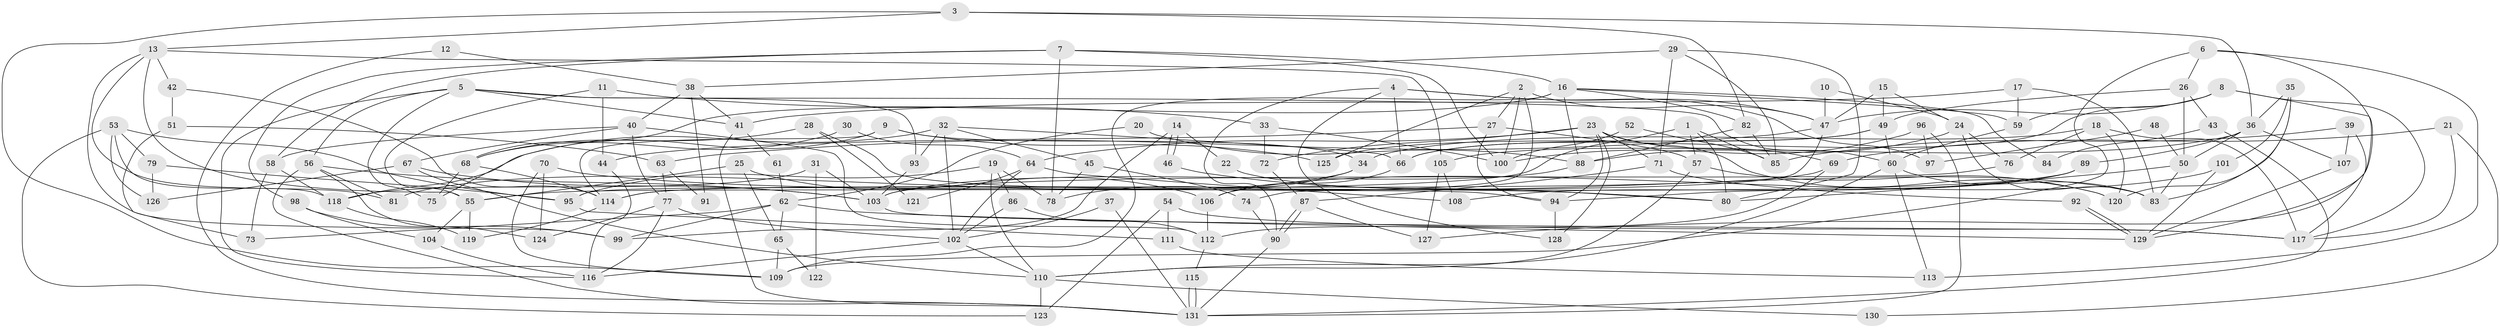 // Generated by graph-tools (version 1.1) at 2025/11/02/27/25 16:11:23]
// undirected, 131 vertices, 262 edges
graph export_dot {
graph [start="1"]
  node [color=gray90,style=filled];
  1;
  2;
  3;
  4;
  5;
  6;
  7;
  8;
  9;
  10;
  11;
  12;
  13;
  14;
  15;
  16;
  17;
  18;
  19;
  20;
  21;
  22;
  23;
  24;
  25;
  26;
  27;
  28;
  29;
  30;
  31;
  32;
  33;
  34;
  35;
  36;
  37;
  38;
  39;
  40;
  41;
  42;
  43;
  44;
  45;
  46;
  47;
  48;
  49;
  50;
  51;
  52;
  53;
  54;
  55;
  56;
  57;
  58;
  59;
  60;
  61;
  62;
  63;
  64;
  65;
  66;
  67;
  68;
  69;
  70;
  71;
  72;
  73;
  74;
  75;
  76;
  77;
  78;
  79;
  80;
  81;
  82;
  83;
  84;
  85;
  86;
  87;
  88;
  89;
  90;
  91;
  92;
  93;
  94;
  95;
  96;
  97;
  98;
  99;
  100;
  101;
  102;
  103;
  104;
  105;
  106;
  107;
  108;
  109;
  110;
  111;
  112;
  113;
  114;
  115;
  116;
  117;
  118;
  119;
  120;
  121;
  122;
  123;
  124;
  125;
  126;
  127;
  128;
  129;
  130;
  131;
  1 -- 57;
  1 -- 55;
  1 -- 80;
  1 -- 85;
  2 -- 125;
  2 -- 27;
  2 -- 47;
  2 -- 74;
  2 -- 100;
  3 -- 13;
  3 -- 82;
  3 -- 36;
  3 -- 109;
  4 -- 90;
  4 -- 47;
  4 -- 66;
  4 -- 97;
  4 -- 128;
  5 -- 60;
  5 -- 93;
  5 -- 41;
  5 -- 56;
  5 -- 75;
  5 -- 116;
  6 -- 109;
  6 -- 26;
  6 -- 113;
  6 -- 127;
  7 -- 16;
  7 -- 58;
  7 -- 78;
  7 -- 98;
  7 -- 100;
  8 -- 129;
  8 -- 59;
  8 -- 47;
  8 -- 66;
  8 -- 117;
  9 -- 75;
  9 -- 34;
  9 -- 114;
  9 -- 125;
  10 -- 24;
  10 -- 47;
  11 -- 33;
  11 -- 44;
  11 -- 55;
  12 -- 131;
  12 -- 38;
  13 -- 99;
  13 -- 81;
  13 -- 42;
  13 -- 55;
  13 -- 105;
  14 -- 46;
  14 -- 46;
  14 -- 99;
  14 -- 22;
  15 -- 49;
  15 -- 47;
  15 -- 24;
  16 -- 88;
  16 -- 109;
  16 -- 59;
  16 -- 68;
  16 -- 82;
  16 -- 84;
  17 -- 83;
  17 -- 41;
  17 -- 59;
  18 -- 117;
  18 -- 76;
  18 -- 34;
  18 -- 120;
  19 -- 86;
  19 -- 110;
  19 -- 78;
  19 -- 95;
  20 -- 62;
  20 -- 88;
  21 -- 69;
  21 -- 117;
  21 -- 130;
  22 -- 83;
  23 -- 120;
  23 -- 94;
  23 -- 64;
  23 -- 69;
  23 -- 71;
  23 -- 72;
  23 -- 128;
  24 -- 88;
  24 -- 76;
  24 -- 83;
  25 -- 55;
  25 -- 106;
  25 -- 65;
  26 -- 50;
  26 -- 49;
  26 -- 43;
  27 -- 57;
  27 -- 94;
  27 -- 44;
  28 -- 68;
  28 -- 94;
  28 -- 121;
  29 -- 71;
  29 -- 80;
  29 -- 38;
  29 -- 85;
  30 -- 64;
  30 -- 68;
  31 -- 118;
  31 -- 103;
  31 -- 122;
  32 -- 66;
  32 -- 45;
  32 -- 93;
  32 -- 102;
  32 -- 118;
  33 -- 100;
  33 -- 72;
  34 -- 78;
  34 -- 81;
  35 -- 36;
  35 -- 83;
  35 -- 101;
  35 -- 120;
  36 -- 105;
  36 -- 50;
  36 -- 89;
  36 -- 107;
  37 -- 131;
  37 -- 102;
  38 -- 41;
  38 -- 40;
  38 -- 91;
  39 -- 117;
  39 -- 85;
  39 -- 107;
  40 -- 77;
  40 -- 58;
  40 -- 67;
  40 -- 112;
  41 -- 131;
  41 -- 61;
  42 -- 114;
  42 -- 51;
  43 -- 131;
  43 -- 84;
  44 -- 116;
  45 -- 78;
  45 -- 74;
  46 -- 80;
  47 -- 63;
  47 -- 95;
  48 -- 50;
  48 -- 97;
  49 -- 66;
  49 -- 60;
  49 -- 125;
  50 -- 83;
  50 -- 80;
  51 -- 63;
  51 -- 73;
  52 -- 100;
  52 -- 85;
  53 -- 118;
  53 -- 95;
  53 -- 79;
  53 -- 123;
  53 -- 126;
  54 -- 111;
  54 -- 117;
  54 -- 123;
  55 -- 104;
  55 -- 119;
  56 -- 124;
  56 -- 81;
  56 -- 103;
  56 -- 131;
  57 -- 110;
  57 -- 120;
  58 -- 118;
  58 -- 73;
  59 -- 60;
  60 -- 110;
  60 -- 83;
  60 -- 113;
  61 -- 62;
  62 -- 129;
  62 -- 73;
  62 -- 65;
  62 -- 99;
  63 -- 77;
  63 -- 91;
  64 -- 102;
  64 -- 108;
  64 -- 121;
  65 -- 109;
  65 -- 122;
  66 -- 106;
  67 -- 126;
  67 -- 103;
  67 -- 110;
  68 -- 114;
  68 -- 75;
  69 -- 112;
  69 -- 114;
  70 -- 109;
  70 -- 80;
  70 -- 124;
  71 -- 87;
  71 -- 92;
  72 -- 87;
  74 -- 90;
  76 -- 103;
  77 -- 116;
  77 -- 102;
  77 -- 124;
  79 -- 95;
  79 -- 126;
  82 -- 85;
  82 -- 88;
  86 -- 102;
  86 -- 112;
  87 -- 90;
  87 -- 90;
  87 -- 127;
  88 -- 103;
  89 -- 114;
  89 -- 94;
  89 -- 108;
  90 -- 131;
  92 -- 129;
  92 -- 129;
  93 -- 103;
  94 -- 128;
  95 -- 111;
  96 -- 131;
  96 -- 100;
  96 -- 97;
  98 -- 104;
  98 -- 99;
  101 -- 129;
  101 -- 106;
  102 -- 110;
  102 -- 116;
  103 -- 117;
  104 -- 116;
  105 -- 108;
  105 -- 127;
  106 -- 112;
  107 -- 129;
  110 -- 123;
  110 -- 130;
  111 -- 113;
  112 -- 115;
  114 -- 119;
  115 -- 131;
  115 -- 131;
  118 -- 119;
}
